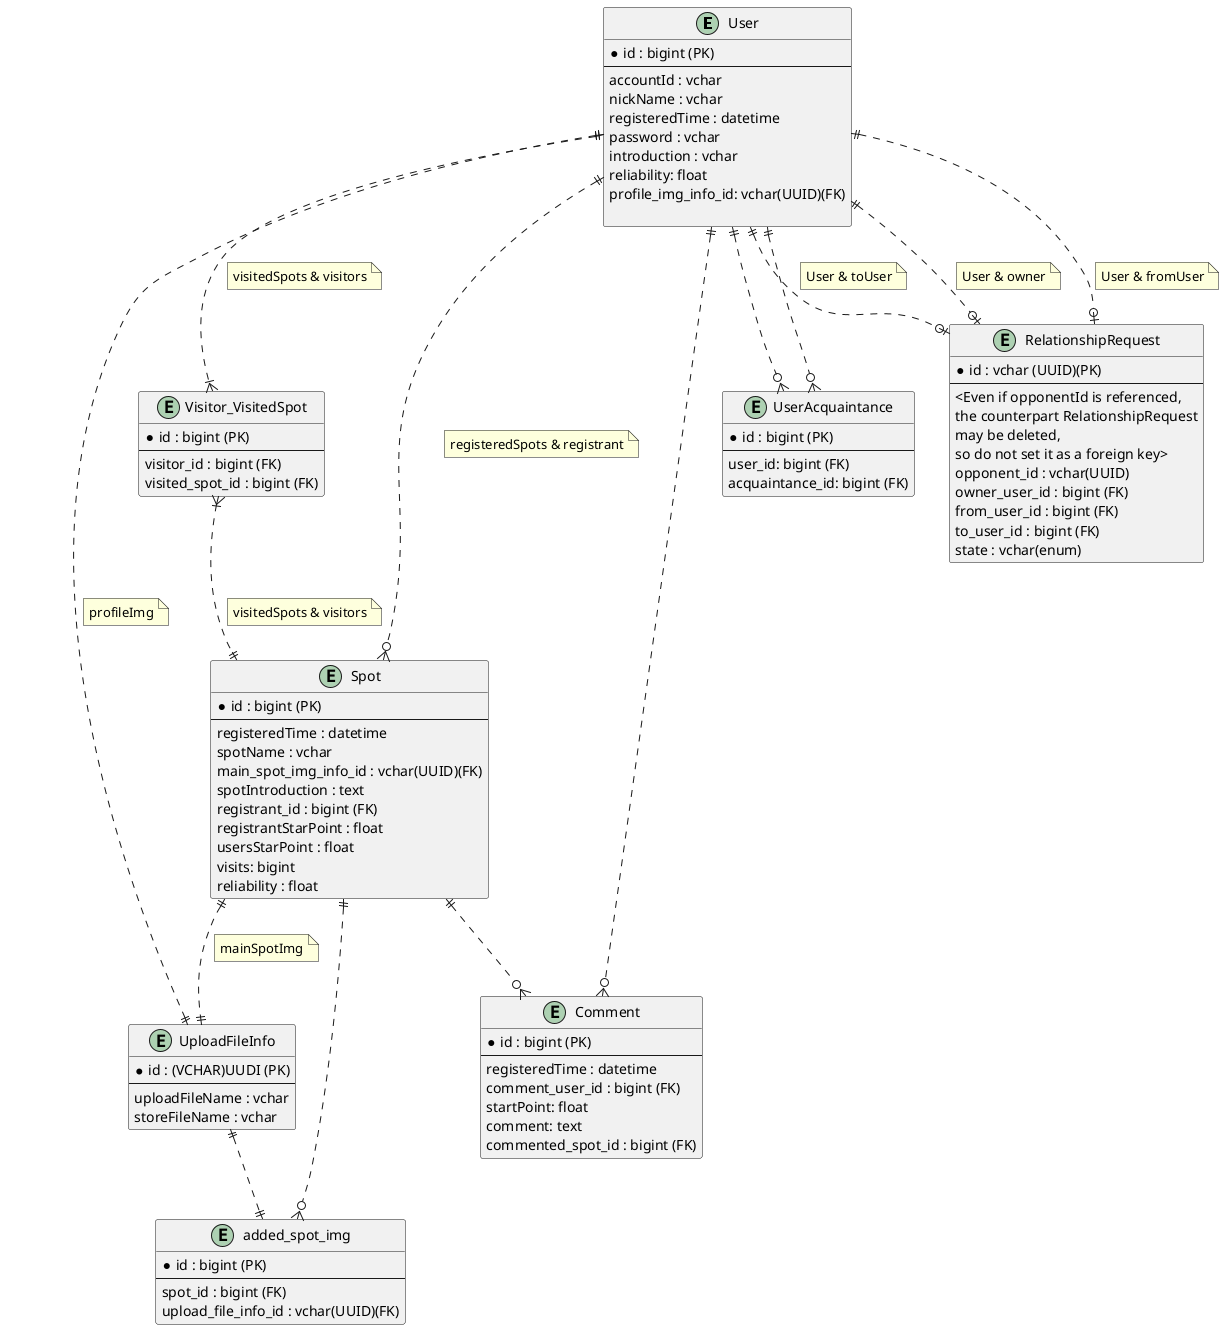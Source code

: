 @startuml ERDiagram

entity User {
*id : bigint (PK)
--
accountId : vchar
nickName : vchar
registeredTime : datetime
password : vchar
introduction : vchar
reliability: float
profile_img_info_id: vchar(UUID)(FK) 

}

entity Visitor_VisitedSpot {
  *id : bigint (PK)
  --
  visitor_id : bigint (FK)
  visited_spot_id : bigint (FK)
}

entity Spot {
  *id : bigint (PK)
  --
  registeredTime : datetime
  spotName : vchar
  main_spot_img_info_id : vchar(UUID)(FK)
  spotIntroduction : text
  registrant_id : bigint (FK)
  registrantStarPoint : float
  usersStarPoint : float 
  visits: bigint
  reliability : float
}


entity UploadFileInfo {
*id : (VCHAR)UUDI (PK)
--
  uploadFileName : vchar
  storeFileName : vchar
}

entity added_spot_img {
 *id : bigint (PK)
 --
 spot_id : bigint (FK)
  upload_file_info_id : vchar(UUID)(FK)
}

entity Comment {
*id : bigint (PK)
--
registeredTime : datetime
comment_user_id : bigint (FK)
startPoint: float
comment: text
commented_spot_id : bigint (FK)
}

entity UserAcquaintance {
  *id : bigint (PK)
  --
  user_id: bigint (FK)
  acquaintance_id: bigint (FK)
}

entity RelationshipRequest{
  *id : vchar (UUID)(PK)
  --
  <Even if opponentId is referenced, 
  the counterpart RelationshipRequest 
  may be deleted, 
  so do not set it as a foreign key>
  opponent_id : vchar(UUID) 
  owner_user_id : bigint (FK)
  from_user_id : bigint (FK)
  to_user_id : bigint (FK) 
  state : vchar(enum)
}


User ||..|{ Visitor_VisitedSpot
note on link : visitedSpots & visitors

User ||..o{ Spot
note on link : registeredSpots & registrant

Visitor_VisitedSpot }|..|| Spot
note on link : visitedSpots & visitors

User ||..|| UploadFileInfo
note on link : profileImg

Spot ||..|| UploadFileInfo
note on link : mainSpotImg

Spot ||..o{ added_spot_img

UploadFileInfo ||..|| added_spot_img

User ||..o{ Comment

Spot ||..o{ Comment

User ||..o{ UserAcquaintance
User ||..o{ UserAcquaintance

User ||..o| RelationshipRequest
note on link : User & owner
User ||..o| RelationshipRequest
note on link : User & fromUser
User ||..o| RelationshipRequest
note on link : User & toUser

@enduml